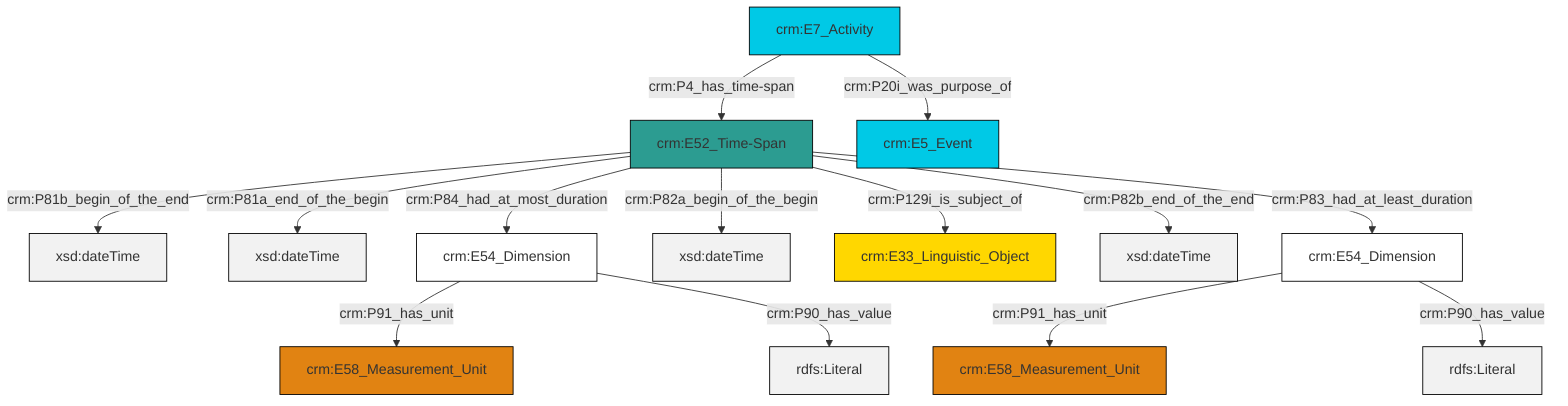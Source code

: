 graph TD
classDef Literal fill:#f2f2f2,stroke:#000000;
classDef CRM_Entity fill:#FFFFFF,stroke:#000000;
classDef Temporal_Entity fill:#00C9E6, stroke:#000000;
classDef Type fill:#E18312, stroke:#000000;
classDef Time-Span fill:#2C9C91, stroke:#000000;
classDef Appellation fill:#FFEB7F, stroke:#000000;
classDef Place fill:#008836, stroke:#000000;
classDef Persistent_Item fill:#B266B2, stroke:#000000;
classDef Conceptual_Object fill:#FFD700, stroke:#000000;
classDef Physical_Thing fill:#D2B48C, stroke:#000000;
classDef Actor fill:#f58aad, stroke:#000000;
classDef PC_Classes fill:#4ce600, stroke:#000000;
classDef Multi fill:#cccccc,stroke:#000000;

2["crm:E52_Time-Span"]:::Time-Span -->|crm:P81b_begin_of_the_end| 3[xsd:dateTime]:::Literal
2["crm:E52_Time-Span"]:::Time-Span -->|crm:P81a_end_of_the_begin| 6[xsd:dateTime]:::Literal
8["crm:E7_Activity"]:::Temporal_Entity -->|crm:P4_has_time-span| 2["crm:E52_Time-Span"]:::Time-Span
9["crm:E54_Dimension"]:::CRM_Entity -->|crm:P91_has_unit| 0["crm:E58_Measurement_Unit"]:::Type
2["crm:E52_Time-Span"]:::Time-Span -->|crm:P82a_begin_of_the_begin| 10[xsd:dateTime]:::Literal
2["crm:E52_Time-Span"]:::Time-Span -->|crm:P82b_end_of_the_end| 14[xsd:dateTime]:::Literal
15["crm:E54_Dimension"]:::CRM_Entity -->|crm:P91_has_unit| 4["crm:E58_Measurement_Unit"]:::Type
2["crm:E52_Time-Span"]:::Time-Span -->|crm:P84_had_at_most_duration| 9["crm:E54_Dimension"]:::CRM_Entity
2["crm:E52_Time-Span"]:::Time-Span -->|crm:P129i_is_subject_of| 12["crm:E33_Linguistic_Object"]:::Conceptual_Object
2["crm:E52_Time-Span"]:::Time-Span -->|crm:P83_had_at_least_duration| 15["crm:E54_Dimension"]:::CRM_Entity
15["crm:E54_Dimension"]:::CRM_Entity -->|crm:P90_has_value| 20[rdfs:Literal]:::Literal
9["crm:E54_Dimension"]:::CRM_Entity -->|crm:P90_has_value| 21[rdfs:Literal]:::Literal
8["crm:E7_Activity"]:::Temporal_Entity -->|crm:P20i_was_purpose_of| 16["crm:E5_Event"]:::Temporal_Entity